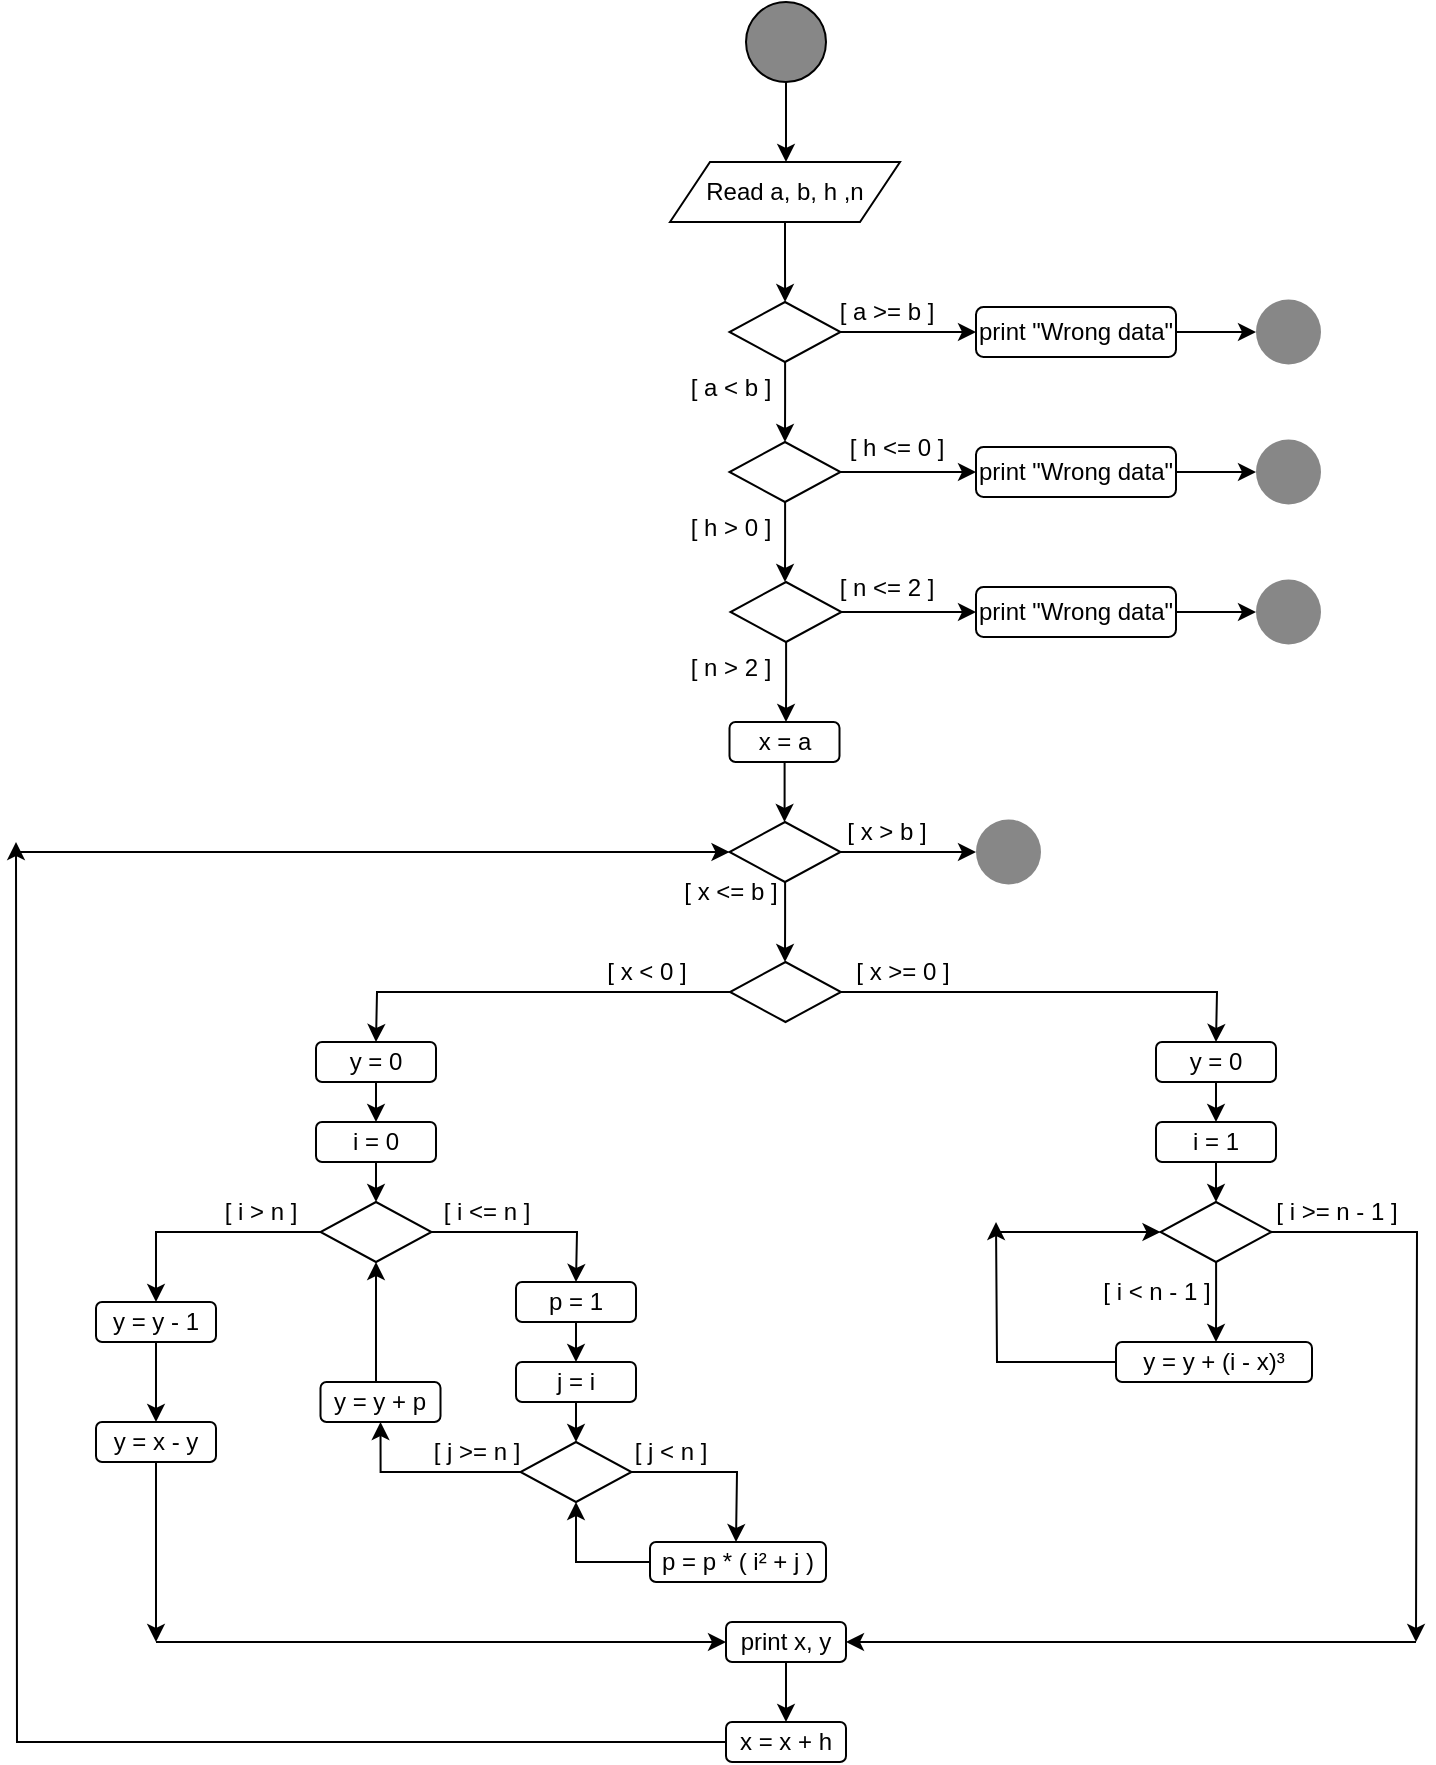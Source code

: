 <mxfile version="20.4.0" type="github">
  <diagram id="cv-DA7wwlPbaC3wOzpLo" name="Page-1">
    <mxGraphModel dx="1184" dy="628" grid="1" gridSize="10" guides="1" tooltips="1" connect="1" arrows="1" fold="1" page="1" pageScale="1" pageWidth="850" pageHeight="1100" math="0" shadow="0">
      <root>
        <mxCell id="0" />
        <mxCell id="1" parent="0" />
        <mxCell id="HckMxnIuDeVK4cM45EuU-2" style="edgeStyle=orthogonalEdgeStyle;rounded=0;orthogonalLoop=1;jettySize=auto;html=1;" edge="1" parent="1" source="HckMxnIuDeVK4cM45EuU-1">
          <mxGeometry relative="1" as="geometry">
            <mxPoint x="425" y="90" as="targetPoint" />
          </mxGeometry>
        </mxCell>
        <mxCell id="HckMxnIuDeVK4cM45EuU-1" value="" style="ellipse;whiteSpace=wrap;html=1;aspect=fixed;fillColor=#878787;" vertex="1" parent="1">
          <mxGeometry x="405" y="10" width="40" height="40" as="geometry" />
        </mxCell>
        <mxCell id="HckMxnIuDeVK4cM45EuU-4" style="edgeStyle=orthogonalEdgeStyle;rounded=0;orthogonalLoop=1;jettySize=auto;html=1;" edge="1" parent="1" source="HckMxnIuDeVK4cM45EuU-3" target="HckMxnIuDeVK4cM45EuU-5">
          <mxGeometry relative="1" as="geometry">
            <mxPoint x="424.5" y="150" as="targetPoint" />
          </mxGeometry>
        </mxCell>
        <mxCell id="HckMxnIuDeVK4cM45EuU-3" value="Read a, b, h ,n" style="shape=parallelogram;perimeter=parallelogramPerimeter;whiteSpace=wrap;html=1;fixedSize=1;fillColor=#FFFFFF;" vertex="1" parent="1">
          <mxGeometry x="367" y="90" width="115" height="30" as="geometry" />
        </mxCell>
        <mxCell id="HckMxnIuDeVK4cM45EuU-6" style="edgeStyle=orthogonalEdgeStyle;rounded=0;orthogonalLoop=1;jettySize=auto;html=1;" edge="1" parent="1" source="HckMxnIuDeVK4cM45EuU-5">
          <mxGeometry relative="1" as="geometry">
            <mxPoint x="520" y="175" as="targetPoint" />
          </mxGeometry>
        </mxCell>
        <mxCell id="HckMxnIuDeVK4cM45EuU-8" style="edgeStyle=orthogonalEdgeStyle;rounded=0;orthogonalLoop=1;jettySize=auto;html=1;" edge="1" parent="1" source="HckMxnIuDeVK4cM45EuU-5">
          <mxGeometry relative="1" as="geometry">
            <mxPoint x="424.5" y="230" as="targetPoint" />
          </mxGeometry>
        </mxCell>
        <mxCell id="HckMxnIuDeVK4cM45EuU-5" value="" style="rhombus;whiteSpace=wrap;html=1;fillColor=#FFFFFF;" vertex="1" parent="1">
          <mxGeometry x="396.75" y="160" width="55.5" height="30" as="geometry" />
        </mxCell>
        <mxCell id="HckMxnIuDeVK4cM45EuU-7" value="[ a &amp;gt;= b ]" style="text;html=1;align=center;verticalAlign=middle;resizable=0;points=[];autosize=1;strokeColor=none;fillColor=none;" vertex="1" parent="1">
          <mxGeometry x="440" y="150" width="70" height="30" as="geometry" />
        </mxCell>
        <mxCell id="HckMxnIuDeVK4cM45EuU-10" style="edgeStyle=orthogonalEdgeStyle;rounded=0;orthogonalLoop=1;jettySize=auto;html=1;" edge="1" parent="1" source="HckMxnIuDeVK4cM45EuU-9">
          <mxGeometry relative="1" as="geometry">
            <mxPoint x="660" y="175" as="targetPoint" />
          </mxGeometry>
        </mxCell>
        <mxCell id="HckMxnIuDeVK4cM45EuU-9" value="print &quot;Wrong data&quot;" style="rounded=1;whiteSpace=wrap;html=1;fillColor=#FFFFFF;" vertex="1" parent="1">
          <mxGeometry x="520" y="162.5" width="100" height="25" as="geometry" />
        </mxCell>
        <mxCell id="HckMxnIuDeVK4cM45EuU-13" style="edgeStyle=orthogonalEdgeStyle;rounded=0;orthogonalLoop=1;jettySize=auto;html=1;" edge="1" parent="1" source="HckMxnIuDeVK4cM45EuU-12">
          <mxGeometry relative="1" as="geometry">
            <mxPoint x="520" y="245" as="targetPoint" />
          </mxGeometry>
        </mxCell>
        <mxCell id="HckMxnIuDeVK4cM45EuU-19" style="edgeStyle=orthogonalEdgeStyle;rounded=0;orthogonalLoop=1;jettySize=auto;html=1;" edge="1" parent="1" source="HckMxnIuDeVK4cM45EuU-12">
          <mxGeometry relative="1" as="geometry">
            <mxPoint x="424.5" y="300" as="targetPoint" />
          </mxGeometry>
        </mxCell>
        <mxCell id="HckMxnIuDeVK4cM45EuU-12" value="" style="rhombus;whiteSpace=wrap;html=1;fillColor=#FFFFFF;" vertex="1" parent="1">
          <mxGeometry x="396.75" y="230" width="55.5" height="30" as="geometry" />
        </mxCell>
        <mxCell id="HckMxnIuDeVK4cM45EuU-14" value="[ a &amp;lt; b ]" style="text;html=1;align=center;verticalAlign=middle;resizable=0;points=[];autosize=1;strokeColor=none;fillColor=none;" vertex="1" parent="1">
          <mxGeometry x="367" y="187.5" width="60" height="30" as="geometry" />
        </mxCell>
        <mxCell id="HckMxnIuDeVK4cM45EuU-15" value="[ h &amp;lt;= 0 ]" style="text;html=1;align=center;verticalAlign=middle;resizable=0;points=[];autosize=1;strokeColor=none;fillColor=none;" vertex="1" parent="1">
          <mxGeometry x="445" y="217.5" width="70" height="30" as="geometry" />
        </mxCell>
        <mxCell id="HckMxnIuDeVK4cM45EuU-17" style="edgeStyle=orthogonalEdgeStyle;rounded=0;orthogonalLoop=1;jettySize=auto;html=1;" edge="1" parent="1" source="HckMxnIuDeVK4cM45EuU-16">
          <mxGeometry relative="1" as="geometry">
            <mxPoint x="660" y="245" as="targetPoint" />
          </mxGeometry>
        </mxCell>
        <mxCell id="HckMxnIuDeVK4cM45EuU-16" value="print &quot;Wrong data&quot;" style="rounded=1;whiteSpace=wrap;html=1;fillColor=#FFFFFF;" vertex="1" parent="1">
          <mxGeometry x="520" y="232.5" width="100" height="25" as="geometry" />
        </mxCell>
        <mxCell id="HckMxnIuDeVK4cM45EuU-20" value="[ h &amp;gt; 0 ]" style="text;html=1;align=center;verticalAlign=middle;resizable=0;points=[];autosize=1;strokeColor=none;fillColor=none;" vertex="1" parent="1">
          <mxGeometry x="367" y="257.5" width="60" height="30" as="geometry" />
        </mxCell>
        <mxCell id="HckMxnIuDeVK4cM45EuU-22" style="edgeStyle=orthogonalEdgeStyle;rounded=0;orthogonalLoop=1;jettySize=auto;html=1;" edge="1" parent="1" source="HckMxnIuDeVK4cM45EuU-21">
          <mxGeometry relative="1" as="geometry">
            <mxPoint x="520" y="315" as="targetPoint" />
          </mxGeometry>
        </mxCell>
        <mxCell id="HckMxnIuDeVK4cM45EuU-27" style="edgeStyle=orthogonalEdgeStyle;rounded=0;orthogonalLoop=1;jettySize=auto;html=1;" edge="1" parent="1" source="HckMxnIuDeVK4cM45EuU-21">
          <mxGeometry relative="1" as="geometry">
            <mxPoint x="425" y="370" as="targetPoint" />
          </mxGeometry>
        </mxCell>
        <mxCell id="HckMxnIuDeVK4cM45EuU-21" value="" style="rhombus;whiteSpace=wrap;html=1;fillColor=#FFFFFF;" vertex="1" parent="1">
          <mxGeometry x="397.25" y="300" width="55.5" height="30" as="geometry" />
        </mxCell>
        <mxCell id="HckMxnIuDeVK4cM45EuU-24" style="edgeStyle=orthogonalEdgeStyle;rounded=0;orthogonalLoop=1;jettySize=auto;html=1;" edge="1" parent="1" source="HckMxnIuDeVK4cM45EuU-23">
          <mxGeometry relative="1" as="geometry">
            <mxPoint x="660" y="315" as="targetPoint" />
          </mxGeometry>
        </mxCell>
        <mxCell id="HckMxnIuDeVK4cM45EuU-23" value="print &quot;Wrong data&quot;" style="rounded=1;whiteSpace=wrap;html=1;fillColor=#FFFFFF;" vertex="1" parent="1">
          <mxGeometry x="520" y="302.5" width="100" height="25" as="geometry" />
        </mxCell>
        <mxCell id="HckMxnIuDeVK4cM45EuU-26" value="[ n &amp;lt;= 2 ]" style="text;html=1;align=center;verticalAlign=middle;resizable=0;points=[];autosize=1;strokeColor=none;fillColor=none;" vertex="1" parent="1">
          <mxGeometry x="440" y="287.5" width="70" height="30" as="geometry" />
        </mxCell>
        <mxCell id="HckMxnIuDeVK4cM45EuU-28" value="[ n &amp;gt; 2 ]" style="text;html=1;align=center;verticalAlign=middle;resizable=0;points=[];autosize=1;strokeColor=none;fillColor=none;" vertex="1" parent="1">
          <mxGeometry x="367" y="327.5" width="60" height="30" as="geometry" />
        </mxCell>
        <mxCell id="HckMxnIuDeVK4cM45EuU-30" style="edgeStyle=orthogonalEdgeStyle;rounded=0;orthogonalLoop=1;jettySize=auto;html=1;" edge="1" parent="1" source="HckMxnIuDeVK4cM45EuU-29">
          <mxGeometry relative="1" as="geometry">
            <mxPoint x="424.25" y="420" as="targetPoint" />
          </mxGeometry>
        </mxCell>
        <mxCell id="HckMxnIuDeVK4cM45EuU-29" value="x = a" style="rounded=1;whiteSpace=wrap;html=1;fillColor=#FFFFFF;" vertex="1" parent="1">
          <mxGeometry x="396.75" y="370" width="55" height="20" as="geometry" />
        </mxCell>
        <mxCell id="HckMxnIuDeVK4cM45EuU-33" style="edgeStyle=orthogonalEdgeStyle;rounded=0;orthogonalLoop=1;jettySize=auto;html=1;" edge="1" parent="1" source="HckMxnIuDeVK4cM45EuU-32">
          <mxGeometry relative="1" as="geometry">
            <mxPoint x="520" y="435" as="targetPoint" />
          </mxGeometry>
        </mxCell>
        <mxCell id="HckMxnIuDeVK4cM45EuU-39" style="edgeStyle=orthogonalEdgeStyle;rounded=0;orthogonalLoop=1;jettySize=auto;html=1;" edge="1" parent="1" source="HckMxnIuDeVK4cM45EuU-32">
          <mxGeometry relative="1" as="geometry">
            <mxPoint x="424.5" y="490" as="targetPoint" />
          </mxGeometry>
        </mxCell>
        <mxCell id="HckMxnIuDeVK4cM45EuU-32" value="" style="rhombus;whiteSpace=wrap;html=1;fillColor=#FFFFFF;" vertex="1" parent="1">
          <mxGeometry x="396.75" y="420" width="55.5" height="30" as="geometry" />
        </mxCell>
        <mxCell id="HckMxnIuDeVK4cM45EuU-34" value="[ x &amp;gt; b ]" style="text;html=1;align=center;verticalAlign=middle;resizable=0;points=[];autosize=1;strokeColor=none;fillColor=none;" vertex="1" parent="1">
          <mxGeometry x="445" y="410" width="60" height="30" as="geometry" />
        </mxCell>
        <mxCell id="HckMxnIuDeVK4cM45EuU-35" value="" style="ellipse;whiteSpace=wrap;html=1;aspect=fixed;fillColor=#878787;strokeColor=none;" vertex="1" parent="1">
          <mxGeometry x="520" y="418.75" width="32.5" height="32.5" as="geometry" />
        </mxCell>
        <mxCell id="HckMxnIuDeVK4cM45EuU-36" value="" style="ellipse;whiteSpace=wrap;html=1;aspect=fixed;fillColor=#878787;strokeColor=none;" vertex="1" parent="1">
          <mxGeometry x="660" y="298.75" width="32.5" height="32.5" as="geometry" />
        </mxCell>
        <mxCell id="HckMxnIuDeVK4cM45EuU-37" value="" style="ellipse;whiteSpace=wrap;html=1;aspect=fixed;fillColor=#878787;strokeColor=none;" vertex="1" parent="1">
          <mxGeometry x="660" y="228.75" width="32.5" height="32.5" as="geometry" />
        </mxCell>
        <mxCell id="HckMxnIuDeVK4cM45EuU-38" value="" style="ellipse;whiteSpace=wrap;html=1;aspect=fixed;fillColor=#878787;strokeColor=none;" vertex="1" parent="1">
          <mxGeometry x="660" y="158.75" width="32.5" height="32.5" as="geometry" />
        </mxCell>
        <mxCell id="HckMxnIuDeVK4cM45EuU-40" value="[ x &amp;lt;= b ]" style="text;html=1;align=center;verticalAlign=middle;resizable=0;points=[];autosize=1;strokeColor=none;fillColor=none;" vertex="1" parent="1">
          <mxGeometry x="362" y="440" width="70" height="30" as="geometry" />
        </mxCell>
        <mxCell id="HckMxnIuDeVK4cM45EuU-43" style="edgeStyle=orthogonalEdgeStyle;rounded=0;orthogonalLoop=1;jettySize=auto;html=1;" edge="1" parent="1" source="HckMxnIuDeVK4cM45EuU-41">
          <mxGeometry relative="1" as="geometry">
            <mxPoint x="640" y="530" as="targetPoint" />
          </mxGeometry>
        </mxCell>
        <mxCell id="HckMxnIuDeVK4cM45EuU-44" style="edgeStyle=orthogonalEdgeStyle;rounded=0;orthogonalLoop=1;jettySize=auto;html=1;" edge="1" parent="1" source="HckMxnIuDeVK4cM45EuU-41">
          <mxGeometry relative="1" as="geometry">
            <mxPoint x="220" y="530" as="targetPoint" />
          </mxGeometry>
        </mxCell>
        <mxCell id="HckMxnIuDeVK4cM45EuU-41" value="" style="rhombus;whiteSpace=wrap;html=1;fillColor=#FFFFFF;" vertex="1" parent="1">
          <mxGeometry x="397" y="490" width="55.5" height="30" as="geometry" />
        </mxCell>
        <mxCell id="HckMxnIuDeVK4cM45EuU-45" value="[ x &amp;gt;= 0 ]" style="text;html=1;align=center;verticalAlign=middle;resizable=0;points=[];autosize=1;strokeColor=none;fillColor=none;" vertex="1" parent="1">
          <mxGeometry x="447.75" y="480" width="70" height="30" as="geometry" />
        </mxCell>
        <mxCell id="HckMxnIuDeVK4cM45EuU-46" value="[ x &amp;lt; 0 ]" style="text;html=1;align=center;verticalAlign=middle;resizable=0;points=[];autosize=1;strokeColor=none;fillColor=none;" vertex="1" parent="1">
          <mxGeometry x="325" y="480" width="60" height="30" as="geometry" />
        </mxCell>
        <mxCell id="HckMxnIuDeVK4cM45EuU-52" style="edgeStyle=orthogonalEdgeStyle;rounded=0;orthogonalLoop=1;jettySize=auto;html=1;" edge="1" parent="1" source="HckMxnIuDeVK4cM45EuU-47">
          <mxGeometry relative="1" as="geometry">
            <mxPoint x="640" y="570" as="targetPoint" />
          </mxGeometry>
        </mxCell>
        <mxCell id="HckMxnIuDeVK4cM45EuU-47" value="y = 0" style="rounded=1;whiteSpace=wrap;html=1;fillColor=#FFFFFF;" vertex="1" parent="1">
          <mxGeometry x="610" y="530" width="60" height="20" as="geometry" />
        </mxCell>
        <mxCell id="HckMxnIuDeVK4cM45EuU-49" style="edgeStyle=orthogonalEdgeStyle;rounded=0;orthogonalLoop=1;jettySize=auto;html=1;" edge="1" parent="1" source="HckMxnIuDeVK4cM45EuU-48">
          <mxGeometry relative="1" as="geometry">
            <mxPoint x="220" y="570" as="targetPoint" />
          </mxGeometry>
        </mxCell>
        <mxCell id="HckMxnIuDeVK4cM45EuU-48" value="y = 0" style="rounded=1;whiteSpace=wrap;html=1;fillColor=#FFFFFF;" vertex="1" parent="1">
          <mxGeometry x="190" y="530" width="60" height="20" as="geometry" />
        </mxCell>
        <mxCell id="HckMxnIuDeVK4cM45EuU-60" style="edgeStyle=orthogonalEdgeStyle;rounded=0;orthogonalLoop=1;jettySize=auto;html=1;" edge="1" parent="1" source="HckMxnIuDeVK4cM45EuU-50">
          <mxGeometry relative="1" as="geometry">
            <mxPoint x="320" y="650" as="targetPoint" />
          </mxGeometry>
        </mxCell>
        <mxCell id="HckMxnIuDeVK4cM45EuU-104" style="edgeStyle=orthogonalEdgeStyle;rounded=0;orthogonalLoop=1;jettySize=auto;html=1;entryX=0.5;entryY=0;entryDx=0;entryDy=0;" edge="1" parent="1" source="HckMxnIuDeVK4cM45EuU-50" target="HckMxnIuDeVK4cM45EuU-84">
          <mxGeometry relative="1" as="geometry" />
        </mxCell>
        <mxCell id="HckMxnIuDeVK4cM45EuU-50" value="" style="rhombus;whiteSpace=wrap;html=1;fillColor=#FFFFFF;" vertex="1" parent="1">
          <mxGeometry x="192.25" y="610" width="55.5" height="30" as="geometry" />
        </mxCell>
        <mxCell id="HckMxnIuDeVK4cM45EuU-93" style="edgeStyle=orthogonalEdgeStyle;rounded=0;orthogonalLoop=1;jettySize=auto;html=1;" edge="1" parent="1" source="HckMxnIuDeVK4cM45EuU-53">
          <mxGeometry relative="1" as="geometry">
            <mxPoint x="640" y="680" as="targetPoint" />
          </mxGeometry>
        </mxCell>
        <mxCell id="HckMxnIuDeVK4cM45EuU-108" style="edgeStyle=orthogonalEdgeStyle;rounded=0;orthogonalLoop=1;jettySize=auto;html=1;" edge="1" parent="1" source="HckMxnIuDeVK4cM45EuU-53">
          <mxGeometry relative="1" as="geometry">
            <mxPoint x="740" y="830" as="targetPoint" />
          </mxGeometry>
        </mxCell>
        <mxCell id="HckMxnIuDeVK4cM45EuU-53" value="" style="rhombus;whiteSpace=wrap;html=1;fillColor=#FFFFFF;" vertex="1" parent="1">
          <mxGeometry x="612.25" y="610" width="55.5" height="30" as="geometry" />
        </mxCell>
        <mxCell id="HckMxnIuDeVK4cM45EuU-56" style="edgeStyle=orthogonalEdgeStyle;rounded=0;orthogonalLoop=1;jettySize=auto;html=1;" edge="1" parent="1" source="HckMxnIuDeVK4cM45EuU-54">
          <mxGeometry relative="1" as="geometry">
            <mxPoint x="220" y="610" as="targetPoint" />
          </mxGeometry>
        </mxCell>
        <mxCell id="HckMxnIuDeVK4cM45EuU-54" value="i = 0" style="rounded=1;whiteSpace=wrap;html=1;fillColor=#FFFFFF;" vertex="1" parent="1">
          <mxGeometry x="190" y="570" width="60" height="20" as="geometry" />
        </mxCell>
        <mxCell id="HckMxnIuDeVK4cM45EuU-59" style="edgeStyle=orthogonalEdgeStyle;rounded=0;orthogonalLoop=1;jettySize=auto;html=1;" edge="1" parent="1" source="HckMxnIuDeVK4cM45EuU-55">
          <mxGeometry relative="1" as="geometry">
            <mxPoint x="640" y="610" as="targetPoint" />
          </mxGeometry>
        </mxCell>
        <mxCell id="HckMxnIuDeVK4cM45EuU-55" value="i = 1" style="rounded=1;whiteSpace=wrap;html=1;fillColor=#FFFFFF;" vertex="1" parent="1">
          <mxGeometry x="610" y="570" width="60" height="20" as="geometry" />
        </mxCell>
        <mxCell id="HckMxnIuDeVK4cM45EuU-61" value="[ i &amp;lt;= n ]" style="text;html=1;align=center;verticalAlign=middle;resizable=0;points=[];autosize=1;strokeColor=none;fillColor=none;" vertex="1" parent="1">
          <mxGeometry x="240" y="600" width="70" height="30" as="geometry" />
        </mxCell>
        <mxCell id="HckMxnIuDeVK4cM45EuU-63" style="edgeStyle=orthogonalEdgeStyle;rounded=0;orthogonalLoop=1;jettySize=auto;html=1;" edge="1" parent="1" source="HckMxnIuDeVK4cM45EuU-62">
          <mxGeometry relative="1" as="geometry">
            <mxPoint x="320" y="690" as="targetPoint" />
          </mxGeometry>
        </mxCell>
        <mxCell id="HckMxnIuDeVK4cM45EuU-62" value="p = 1" style="rounded=1;whiteSpace=wrap;html=1;fillColor=#FFFFFF;" vertex="1" parent="1">
          <mxGeometry x="290" y="650" width="60" height="20" as="geometry" />
        </mxCell>
        <mxCell id="HckMxnIuDeVK4cM45EuU-65" style="edgeStyle=orthogonalEdgeStyle;rounded=0;orthogonalLoop=1;jettySize=auto;html=1;" edge="1" parent="1" source="HckMxnIuDeVK4cM45EuU-64">
          <mxGeometry relative="1" as="geometry">
            <mxPoint x="320" y="730" as="targetPoint" />
          </mxGeometry>
        </mxCell>
        <mxCell id="HckMxnIuDeVK4cM45EuU-64" value="j = i" style="rounded=1;whiteSpace=wrap;html=1;fillColor=#FFFFFF;" vertex="1" parent="1">
          <mxGeometry x="290" y="690" width="60" height="20" as="geometry" />
        </mxCell>
        <mxCell id="HckMxnIuDeVK4cM45EuU-74" style="edgeStyle=orthogonalEdgeStyle;rounded=0;orthogonalLoop=1;jettySize=auto;html=1;" edge="1" parent="1" source="HckMxnIuDeVK4cM45EuU-66">
          <mxGeometry relative="1" as="geometry">
            <mxPoint x="400" y="780" as="targetPoint" />
          </mxGeometry>
        </mxCell>
        <mxCell id="HckMxnIuDeVK4cM45EuU-80" style="edgeStyle=orthogonalEdgeStyle;rounded=0;orthogonalLoop=1;jettySize=auto;html=1;entryX=0.5;entryY=1;entryDx=0;entryDy=0;" edge="1" parent="1" source="HckMxnIuDeVK4cM45EuU-66" target="HckMxnIuDeVK4cM45EuU-79">
          <mxGeometry relative="1" as="geometry" />
        </mxCell>
        <mxCell id="HckMxnIuDeVK4cM45EuU-66" value="" style="rhombus;whiteSpace=wrap;html=1;fillColor=#FFFFFF;" vertex="1" parent="1">
          <mxGeometry x="292.25" y="730" width="55.5" height="30" as="geometry" />
        </mxCell>
        <mxCell id="HckMxnIuDeVK4cM45EuU-68" value="[ j &amp;lt; n ]" style="text;html=1;align=center;verticalAlign=middle;resizable=0;points=[];autosize=1;strokeColor=none;fillColor=none;" vertex="1" parent="1">
          <mxGeometry x="337.25" y="720" width="60" height="30" as="geometry" />
        </mxCell>
        <mxCell id="HckMxnIuDeVK4cM45EuU-77" style="edgeStyle=orthogonalEdgeStyle;rounded=0;orthogonalLoop=1;jettySize=auto;html=1;entryX=0.5;entryY=1;entryDx=0;entryDy=0;" edge="1" parent="1" source="HckMxnIuDeVK4cM45EuU-76" target="HckMxnIuDeVK4cM45EuU-66">
          <mxGeometry relative="1" as="geometry" />
        </mxCell>
        <mxCell id="HckMxnIuDeVK4cM45EuU-76" value="p = p * ( i² + j )" style="rounded=1;whiteSpace=wrap;html=1;fillColor=#FFFFFF;" vertex="1" parent="1">
          <mxGeometry x="357" y="780" width="88" height="20" as="geometry" />
        </mxCell>
        <mxCell id="HckMxnIuDeVK4cM45EuU-81" style="edgeStyle=orthogonalEdgeStyle;rounded=0;orthogonalLoop=1;jettySize=auto;html=1;entryX=0.5;entryY=1;entryDx=0;entryDy=0;" edge="1" parent="1" source="HckMxnIuDeVK4cM45EuU-79" target="HckMxnIuDeVK4cM45EuU-50">
          <mxGeometry relative="1" as="geometry">
            <Array as="points">
              <mxPoint x="220" y="690" />
              <mxPoint x="220" y="690" />
            </Array>
          </mxGeometry>
        </mxCell>
        <mxCell id="HckMxnIuDeVK4cM45EuU-79" value="y = y + p" style="rounded=1;whiteSpace=wrap;html=1;fillColor=#FFFFFF;" vertex="1" parent="1">
          <mxGeometry x="192.25" y="700" width="60" height="20" as="geometry" />
        </mxCell>
        <mxCell id="HckMxnIuDeVK4cM45EuU-82" value="[ j &amp;gt;= n ]" style="text;html=1;align=center;verticalAlign=middle;resizable=0;points=[];autosize=1;strokeColor=none;fillColor=none;" vertex="1" parent="1">
          <mxGeometry x="235" y="720" width="70" height="30" as="geometry" />
        </mxCell>
        <mxCell id="HckMxnIuDeVK4cM45EuU-105" style="edgeStyle=orthogonalEdgeStyle;rounded=0;orthogonalLoop=1;jettySize=auto;html=1;" edge="1" parent="1" source="HckMxnIuDeVK4cM45EuU-84">
          <mxGeometry relative="1" as="geometry">
            <mxPoint x="110" y="720" as="targetPoint" />
          </mxGeometry>
        </mxCell>
        <mxCell id="HckMxnIuDeVK4cM45EuU-84" value="y = y - 1" style="rounded=1;whiteSpace=wrap;html=1;fillColor=#FFFFFF;" vertex="1" parent="1">
          <mxGeometry x="80" y="660" width="60" height="20" as="geometry" />
        </mxCell>
        <mxCell id="HckMxnIuDeVK4cM45EuU-106" style="edgeStyle=orthogonalEdgeStyle;rounded=0;orthogonalLoop=1;jettySize=auto;html=1;" edge="1" parent="1" source="HckMxnIuDeVK4cM45EuU-86">
          <mxGeometry relative="1" as="geometry">
            <mxPoint x="110" y="830" as="targetPoint" />
          </mxGeometry>
        </mxCell>
        <mxCell id="HckMxnIuDeVK4cM45EuU-86" value="y = x - y" style="rounded=1;whiteSpace=wrap;html=1;fillColor=#FFFFFF;" vertex="1" parent="1">
          <mxGeometry x="80" y="720" width="60" height="20" as="geometry" />
        </mxCell>
        <mxCell id="HckMxnIuDeVK4cM45EuU-87" value="[ i &amp;gt; n ]" style="text;html=1;align=center;verticalAlign=middle;resizable=0;points=[];autosize=1;strokeColor=none;fillColor=none;" vertex="1" parent="1">
          <mxGeometry x="132.25" y="600" width="60" height="30" as="geometry" />
        </mxCell>
        <mxCell id="HckMxnIuDeVK4cM45EuU-92" value="[ i &amp;lt; n - 1 ]" style="text;html=1;align=center;verticalAlign=middle;resizable=0;points=[];autosize=1;strokeColor=none;fillColor=none;" vertex="1" parent="1">
          <mxGeometry x="570" y="640" width="80" height="30" as="geometry" />
        </mxCell>
        <mxCell id="HckMxnIuDeVK4cM45EuU-94" value="[ i &amp;gt;= n - 1 ]" style="text;html=1;align=center;verticalAlign=middle;resizable=0;points=[];autosize=1;strokeColor=none;fillColor=none;" vertex="1" parent="1">
          <mxGeometry x="660" y="600" width="80" height="30" as="geometry" />
        </mxCell>
        <mxCell id="HckMxnIuDeVK4cM45EuU-98" style="edgeStyle=orthogonalEdgeStyle;rounded=0;orthogonalLoop=1;jettySize=auto;html=1;" edge="1" parent="1" source="HckMxnIuDeVK4cM45EuU-95">
          <mxGeometry relative="1" as="geometry">
            <mxPoint x="530" y="620" as="targetPoint" />
          </mxGeometry>
        </mxCell>
        <mxCell id="HckMxnIuDeVK4cM45EuU-95" value="y = y + (i - x)³" style="rounded=1;whiteSpace=wrap;html=1;fillColor=#FFFFFF;" vertex="1" parent="1">
          <mxGeometry x="590" y="680" width="98" height="20" as="geometry" />
        </mxCell>
        <mxCell id="HckMxnIuDeVK4cM45EuU-99" value="" style="endArrow=classic;html=1;rounded=0;entryX=0;entryY=0.5;entryDx=0;entryDy=0;" edge="1" parent="1" target="HckMxnIuDeVK4cM45EuU-53">
          <mxGeometry width="50" height="50" relative="1" as="geometry">
            <mxPoint x="530" y="625" as="sourcePoint" />
            <mxPoint x="500" y="650" as="targetPoint" />
          </mxGeometry>
        </mxCell>
        <mxCell id="HckMxnIuDeVK4cM45EuU-110" style="edgeStyle=orthogonalEdgeStyle;rounded=0;orthogonalLoop=1;jettySize=auto;html=1;" edge="1" parent="1" source="HckMxnIuDeVK4cM45EuU-101">
          <mxGeometry relative="1" as="geometry">
            <mxPoint x="425" y="870" as="targetPoint" />
          </mxGeometry>
        </mxCell>
        <mxCell id="HckMxnIuDeVK4cM45EuU-101" value="print x, y" style="rounded=1;whiteSpace=wrap;html=1;fillColor=#FFFFFF;" vertex="1" parent="1">
          <mxGeometry x="395" y="820" width="60" height="20" as="geometry" />
        </mxCell>
        <mxCell id="HckMxnIuDeVK4cM45EuU-107" value="" style="endArrow=classic;html=1;rounded=0;entryX=0;entryY=0.5;entryDx=0;entryDy=0;" edge="1" parent="1" target="HckMxnIuDeVK4cM45EuU-101">
          <mxGeometry width="50" height="50" relative="1" as="geometry">
            <mxPoint x="110" y="830" as="sourcePoint" />
            <mxPoint x="370" y="830" as="targetPoint" />
          </mxGeometry>
        </mxCell>
        <mxCell id="HckMxnIuDeVK4cM45EuU-109" value="" style="endArrow=classic;html=1;rounded=0;entryX=1;entryY=0.5;entryDx=0;entryDy=0;" edge="1" parent="1" target="HckMxnIuDeVK4cM45EuU-101">
          <mxGeometry width="50" height="50" relative="1" as="geometry">
            <mxPoint x="740" y="830" as="sourcePoint" />
            <mxPoint x="410" y="690" as="targetPoint" />
          </mxGeometry>
        </mxCell>
        <mxCell id="HckMxnIuDeVK4cM45EuU-112" style="edgeStyle=orthogonalEdgeStyle;rounded=0;orthogonalLoop=1;jettySize=auto;html=1;" edge="1" parent="1" source="HckMxnIuDeVK4cM45EuU-111">
          <mxGeometry relative="1" as="geometry">
            <mxPoint x="40" y="430" as="targetPoint" />
          </mxGeometry>
        </mxCell>
        <mxCell id="HckMxnIuDeVK4cM45EuU-111" value="x = x + h" style="rounded=1;whiteSpace=wrap;html=1;fillColor=#FFFFFF;" vertex="1" parent="1">
          <mxGeometry x="395" y="870" width="60" height="20" as="geometry" />
        </mxCell>
        <mxCell id="HckMxnIuDeVK4cM45EuU-114" value="" style="endArrow=classic;html=1;rounded=0;entryX=0;entryY=0.5;entryDx=0;entryDy=0;" edge="1" parent="1" target="HckMxnIuDeVK4cM45EuU-32">
          <mxGeometry width="50" height="50" relative="1" as="geometry">
            <mxPoint x="40" y="435" as="sourcePoint" />
            <mxPoint x="470" y="660" as="targetPoint" />
          </mxGeometry>
        </mxCell>
      </root>
    </mxGraphModel>
  </diagram>
</mxfile>
